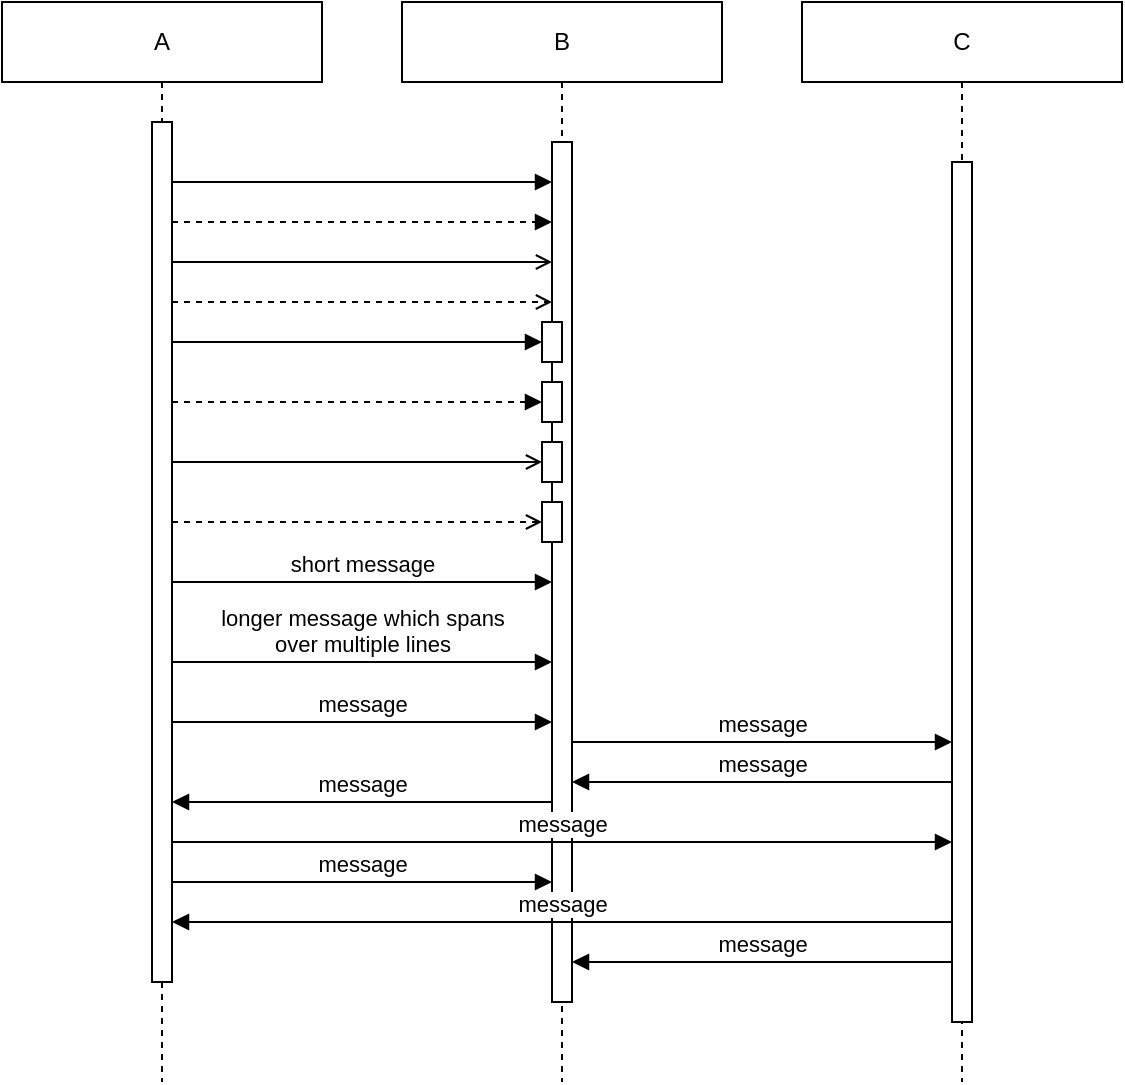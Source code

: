 <mxfile version="26.2.2"><diagram name="Diagram" id="test-1"><mxGraphModel dx="0" dy="0" grid="1" gridSize="10" guides="1" tooltips="1" connect="1" arrows="1" fold="1" page="0" pageScale="1" pageWidth="850" pageHeight="1100" background="#ffffff" math="0" shadow="0"><root><mxCell id="0" /><mxCell id="1" parent="0" /><mxCell id="test-2" value="A" parent="1" style="shape=umlLifeline;perimeter=lifelinePerimeter;whiteSpace=wrap;html=1;container=1;dropTarget=0;collapsible=0;recursiveResize=0;outlineConnect=0;portConstraint=eastwest;newEdgeStyle={&quot;curved&quot;:0,&quot;rounded&quot;:0};" vertex="1"><mxGeometry x="0" y="0" width="160" height="540" as="geometry" /></mxCell><mxCell id="test-3" value="B" parent="1" style="shape=umlLifeline;perimeter=lifelinePerimeter;whiteSpace=wrap;html=1;container=1;dropTarget=0;collapsible=0;recursiveResize=0;outlineConnect=0;portConstraint=eastwest;newEdgeStyle={&quot;curved&quot;:0,&quot;rounded&quot;:0};" vertex="1"><mxGeometry x="200" y="0" width="160" height="540" as="geometry" /></mxCell><mxCell id="test-4" value="C" parent="1" style="shape=umlLifeline;perimeter=lifelinePerimeter;whiteSpace=wrap;html=1;container=1;dropTarget=0;collapsible=0;recursiveResize=0;outlineConnect=0;portConstraint=eastwest;newEdgeStyle={&quot;curved&quot;:0,&quot;rounded&quot;:0};" vertex="1"><mxGeometry x="400" y="0" width="160" height="540" as="geometry" /></mxCell><mxCell id="test-5" value="" parent="test-2" style="html=1;points=[[0,0,0,0,5],[0,1,0,0,-5],[1,0,0,0,5],[1,1,0,0,-5]];perimeter=orthogonalPerimeter;outlineConnect=0;targetShapes=umlLifeline;portConstraint=eastwest;newEdgeStyle={&quot;curved&quot;:0,&quot;rounded&quot;:0};" vertex="1"><mxGeometry x="75.0" y="60" width="10" height="430" as="geometry" /></mxCell><mxCell id="test-6" value="" parent="test-3" style="html=1;points=[[0,0,0,0,5],[0,1,0,0,-5],[1,0,0,0,5],[1,1,0,0,-5]];perimeter=orthogonalPerimeter;outlineConnect=0;targetShapes=umlLifeline;portConstraint=eastwest;newEdgeStyle={&quot;curved&quot;:0,&quot;rounded&quot;:0};" vertex="1"><mxGeometry x="75.0" y="70" width="10" height="430" as="geometry" /></mxCell><mxCell id="test-7" value="" parent="test-4" style="html=1;points=[[0,0,0,0,5],[0,1,0,0,-5],[1,0,0,0,5],[1,1,0,0,-5]];perimeter=orthogonalPerimeter;outlineConnect=0;targetShapes=umlLifeline;portConstraint=eastwest;newEdgeStyle={&quot;curved&quot;:0,&quot;rounded&quot;:0};" vertex="1"><mxGeometry x="75.0" y="80" width="10" height="430" as="geometry" /></mxCell><mxCell id="test-8" value="" parent="1" style="html=1;curved=0;rounded=0;verticalAlign=bottom;endArrow=block;dashed=0;" edge="1" source="test-5" target="test-6"><mxGeometry relative="1" as="geometry"><mxPoint as="targetPoint" /><mxPoint as="sourcePoint" /><Array as="points"><mxPoint x="180.0" y="90" /></Array></mxGeometry></mxCell><mxCell id="test-9" value="" parent="1" style="html=1;curved=0;rounded=0;verticalAlign=bottom;endArrow=block;dashed=1;" edge="1" source="test-5" target="test-6"><mxGeometry relative="1" as="geometry"><mxPoint as="targetPoint" /><mxPoint as="sourcePoint" /><Array as="points"><mxPoint x="180.0" y="110" /></Array></mxGeometry></mxCell><mxCell id="test-10" value="" parent="1" style="html=1;curved=0;rounded=0;verticalAlign=bottom;endArrow=open;dashed=0;" edge="1" source="test-5" target="test-6"><mxGeometry relative="1" as="geometry"><mxPoint as="targetPoint" /><mxPoint as="sourcePoint" /><Array as="points"><mxPoint x="180.0" y="130" /></Array></mxGeometry></mxCell><mxCell id="test-11" value="" parent="1" style="html=1;curved=0;rounded=0;verticalAlign=bottom;endArrow=open;dashed=1;" edge="1" source="test-5" target="test-6"><mxGeometry relative="1" as="geometry"><mxPoint as="targetPoint" /><mxPoint as="sourcePoint" /><Array as="points"><mxPoint x="180.0" y="150" /></Array></mxGeometry></mxCell><mxCell id="test-12" value="" parent="test-3" style="html=1;points=[[0,0,0,0,5],[0,1,0,0,-5],[1,0,0,0,5],[1,1,0,0,-5]];perimeter=orthogonalPerimeter;outlineConnect=0;targetShapes=umlLifeline;portConstraint=eastwest;newEdgeStyle={&quot;curved&quot;:0,&quot;rounded&quot;:0};" vertex="1"><mxGeometry x="70.0" y="160" width="10" height="20" as="geometry" /></mxCell><mxCell id="test-13" value="" parent="1" style="html=1;curved=0;rounded=0;verticalAlign=bottom;endArrow=block;dashed=0;" edge="1" source="test-5" target="test-12"><mxGeometry relative="1" as="geometry"><mxPoint as="targetPoint" /><mxPoint as="sourcePoint" /><Array as="points"><mxPoint x="180.0" y="170" /></Array></mxGeometry></mxCell><mxCell id="test-14" value="" parent="test-3" style="html=1;points=[[0,0,0,0,5],[0,1,0,0,-5],[1,0,0,0,5],[1,1,0,0,-5]];perimeter=orthogonalPerimeter;outlineConnect=0;targetShapes=umlLifeline;portConstraint=eastwest;newEdgeStyle={&quot;curved&quot;:0,&quot;rounded&quot;:0};" vertex="1"><mxGeometry x="70.0" y="190" width="10" height="20" as="geometry" /></mxCell><mxCell id="test-15" value="" parent="1" style="html=1;curved=0;rounded=0;verticalAlign=bottom;endArrow=block;dashed=1;" edge="1" source="test-5" target="test-14"><mxGeometry relative="1" as="geometry"><mxPoint as="targetPoint" /><mxPoint as="sourcePoint" /><Array as="points"><mxPoint x="180.0" y="200" /></Array></mxGeometry></mxCell><mxCell id="test-16" value="" parent="test-3" style="html=1;points=[[0,0,0,0,5],[0,1,0,0,-5],[1,0,0,0,5],[1,1,0,0,-5]];perimeter=orthogonalPerimeter;outlineConnect=0;targetShapes=umlLifeline;portConstraint=eastwest;newEdgeStyle={&quot;curved&quot;:0,&quot;rounded&quot;:0};" vertex="1"><mxGeometry x="70.0" y="220" width="10" height="20" as="geometry" /></mxCell><mxCell id="test-17" value="" parent="1" style="html=1;curved=0;rounded=0;verticalAlign=bottom;endArrow=open;dashed=0;" edge="1" source="test-5" target="test-16"><mxGeometry relative="1" as="geometry"><mxPoint as="targetPoint" /><mxPoint as="sourcePoint" /><Array as="points"><mxPoint x="180.0" y="230" /></Array></mxGeometry></mxCell><mxCell id="test-18" value="" parent="test-3" style="html=1;points=[[0,0,0,0,5],[0,1,0,0,-5],[1,0,0,0,5],[1,1,0,0,-5]];perimeter=orthogonalPerimeter;outlineConnect=0;targetShapes=umlLifeline;portConstraint=eastwest;newEdgeStyle={&quot;curved&quot;:0,&quot;rounded&quot;:0};" vertex="1"><mxGeometry x="70.0" y="250" width="10" height="20" as="geometry" /></mxCell><mxCell id="test-19" value="" parent="1" style="html=1;curved=0;rounded=0;verticalAlign=bottom;endArrow=open;dashed=1;" edge="1" source="test-5" target="test-18"><mxGeometry relative="1" as="geometry"><mxPoint as="targetPoint" /><mxPoint as="sourcePoint" /><Array as="points"><mxPoint x="180.0" y="260" /></Array></mxGeometry></mxCell><mxCell id="test-20" value="short message" parent="1" style="html=1;curved=0;rounded=0;verticalAlign=bottom;endArrow=block;dashed=0;" edge="1" source="test-5" target="test-6"><mxGeometry relative="1" as="geometry"><mxPoint as="targetPoint" /><mxPoint as="sourcePoint" /><Array as="points"><mxPoint x="180.0" y="290" /></Array></mxGeometry></mxCell><mxCell id="test-21" value="longer message which spans&lt;br/&gt;over multiple lines" parent="1" style="html=1;curved=0;rounded=0;verticalAlign=bottom;endArrow=block;dashed=0;" edge="1" source="test-5" target="test-6"><mxGeometry relative="1" as="geometry"><mxPoint as="targetPoint" /><mxPoint as="sourcePoint" /><Array as="points"><mxPoint x="180.0" y="330" /></Array></mxGeometry></mxCell><mxCell id="test-22" value="message" parent="1" style="html=1;curved=0;rounded=0;verticalAlign=bottom;endArrow=block;dashed=0;" edge="1" source="test-5" target="test-6"><mxGeometry relative="1" as="geometry"><mxPoint as="targetPoint" /><mxPoint as="sourcePoint" /><Array as="points"><mxPoint x="180.0" y="360" /></Array></mxGeometry></mxCell><mxCell id="test-23" value="message" parent="1" style="html=1;curved=0;rounded=0;verticalAlign=bottom;endArrow=block;dashed=0;" edge="1" source="test-6" target="test-7"><mxGeometry relative="1" as="geometry"><mxPoint as="targetPoint" /><mxPoint as="sourcePoint" /><Array as="points"><mxPoint x="380.0" y="370" /></Array></mxGeometry></mxCell><mxCell id="test-24" value="message" parent="1" style="html=1;curved=0;rounded=0;verticalAlign=bottom;endArrow=block;dashed=0;" edge="1" source="test-7" target="test-6"><mxGeometry relative="1" as="geometry"><mxPoint as="targetPoint" /><mxPoint as="sourcePoint" /><Array as="points"><mxPoint x="380.0" y="390" /></Array></mxGeometry></mxCell><mxCell id="test-25" value="message" parent="1" style="html=1;curved=0;rounded=0;verticalAlign=bottom;endArrow=block;dashed=0;" edge="1" source="test-6" target="test-5"><mxGeometry relative="1" as="geometry"><mxPoint as="targetPoint" /><mxPoint as="sourcePoint" /><Array as="points"><mxPoint x="180.0" y="400" /></Array></mxGeometry></mxCell><mxCell id="test-26" value="message" parent="1" style="html=1;curved=0;rounded=0;verticalAlign=bottom;endArrow=block;dashed=0;" edge="1" source="test-5" target="test-7"><mxGeometry relative="1" as="geometry"><mxPoint as="targetPoint" /><mxPoint as="sourcePoint" /><Array as="points"><mxPoint x="280.0" y="420" /></Array></mxGeometry></mxCell><mxCell id="test-27" value="message" parent="1" style="html=1;curved=0;rounded=0;verticalAlign=bottom;endArrow=block;dashed=0;" edge="1" source="test-5" target="test-6"><mxGeometry relative="1" as="geometry"><mxPoint as="targetPoint" /><mxPoint as="sourcePoint" /><Array as="points"><mxPoint x="180.0" y="440" /></Array></mxGeometry></mxCell><mxCell id="test-28" value="message" parent="1" style="html=1;curved=0;rounded=0;verticalAlign=bottom;endArrow=block;dashed=0;" edge="1" source="test-7" target="test-5"><mxGeometry relative="1" as="geometry"><mxPoint as="targetPoint" /><mxPoint as="sourcePoint" /><Array as="points"><mxPoint x="280.0" y="460" /></Array></mxGeometry></mxCell><mxCell id="test-29" value="message" parent="1" style="html=1;curved=0;rounded=0;verticalAlign=bottom;endArrow=block;dashed=0;" edge="1" source="test-7" target="test-6"><mxGeometry relative="1" as="geometry"><mxPoint as="targetPoint" /><mxPoint as="sourcePoint" /><Array as="points"><mxPoint x="380.0" y="480" /></Array></mxGeometry></mxCell></root></mxGraphModel></diagram></mxfile>
